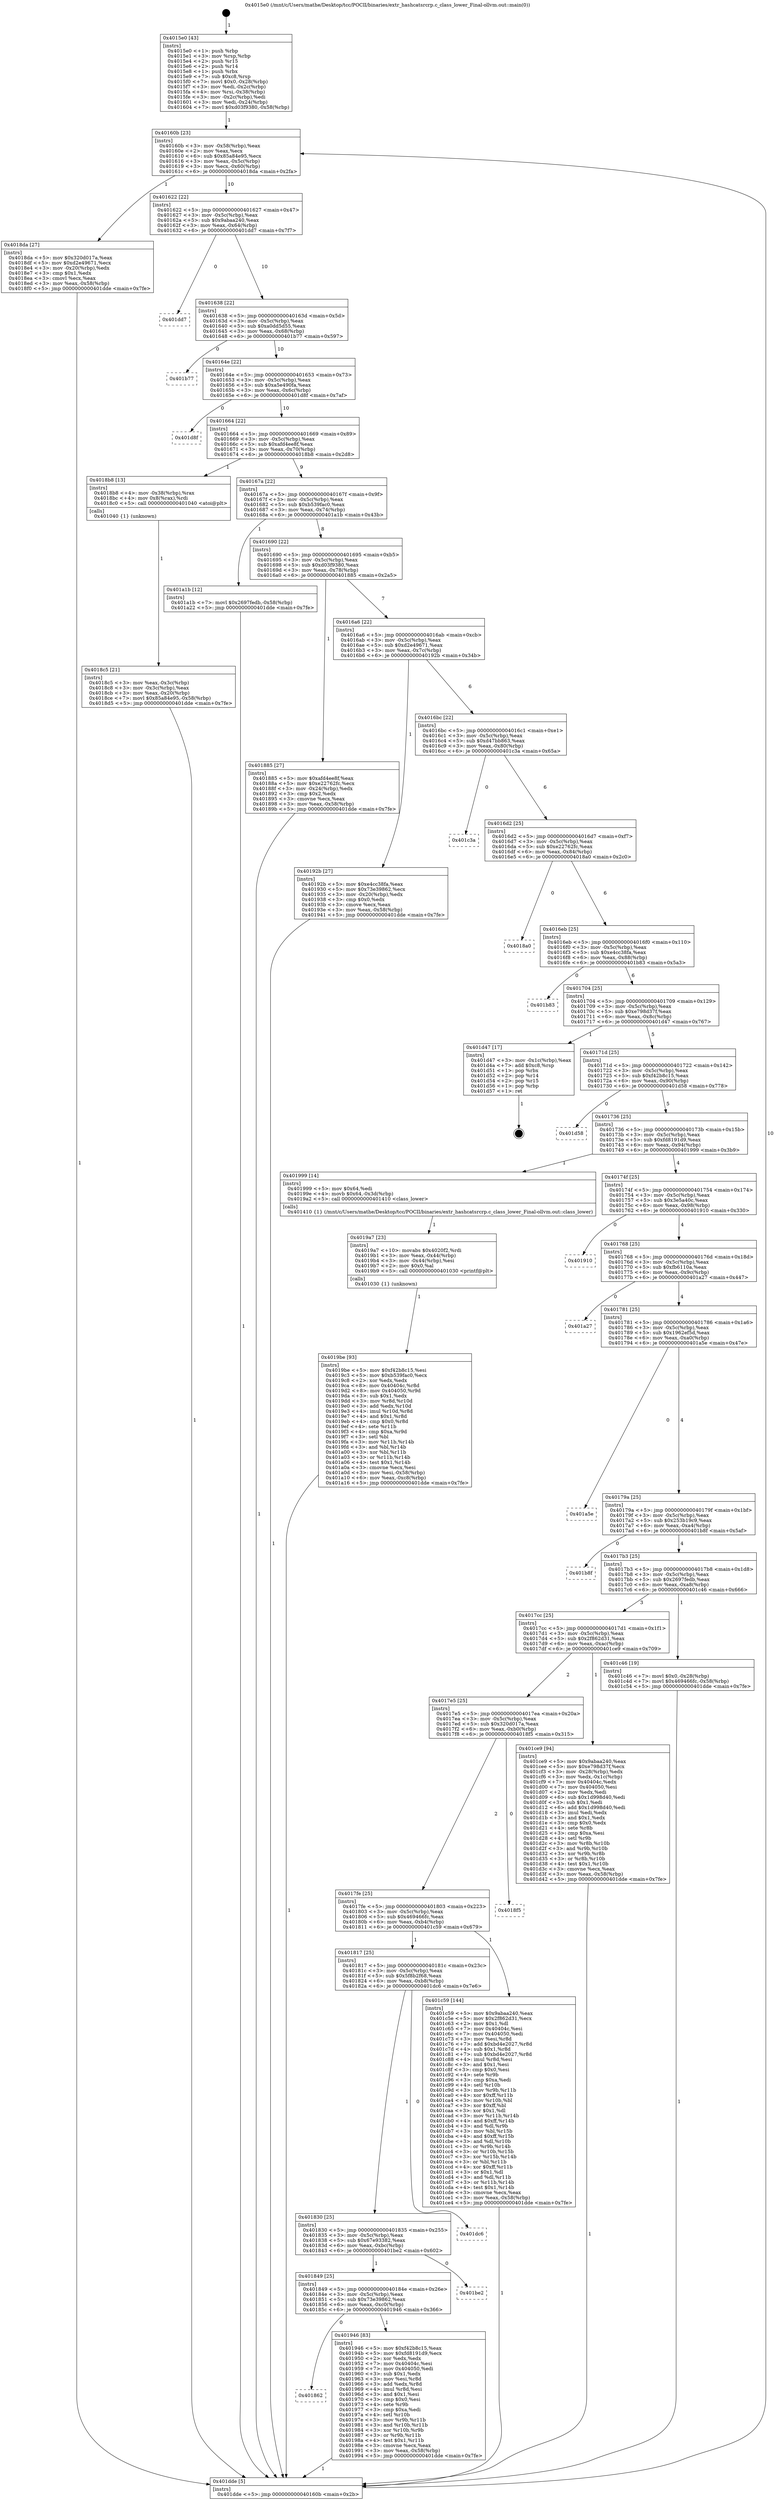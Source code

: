 digraph "0x4015e0" {
  label = "0x4015e0 (/mnt/c/Users/mathe/Desktop/tcc/POCII/binaries/extr_hashcatsrcrp.c_class_lower_Final-ollvm.out::main(0))"
  labelloc = "t"
  node[shape=record]

  Entry [label="",width=0.3,height=0.3,shape=circle,fillcolor=black,style=filled]
  "0x40160b" [label="{
     0x40160b [23]\l
     | [instrs]\l
     &nbsp;&nbsp;0x40160b \<+3\>: mov -0x58(%rbp),%eax\l
     &nbsp;&nbsp;0x40160e \<+2\>: mov %eax,%ecx\l
     &nbsp;&nbsp;0x401610 \<+6\>: sub $0x85a84e95,%ecx\l
     &nbsp;&nbsp;0x401616 \<+3\>: mov %eax,-0x5c(%rbp)\l
     &nbsp;&nbsp;0x401619 \<+3\>: mov %ecx,-0x60(%rbp)\l
     &nbsp;&nbsp;0x40161c \<+6\>: je 00000000004018da \<main+0x2fa\>\l
  }"]
  "0x4018da" [label="{
     0x4018da [27]\l
     | [instrs]\l
     &nbsp;&nbsp;0x4018da \<+5\>: mov $0x320d017a,%eax\l
     &nbsp;&nbsp;0x4018df \<+5\>: mov $0xd2e49671,%ecx\l
     &nbsp;&nbsp;0x4018e4 \<+3\>: mov -0x20(%rbp),%edx\l
     &nbsp;&nbsp;0x4018e7 \<+3\>: cmp $0x1,%edx\l
     &nbsp;&nbsp;0x4018ea \<+3\>: cmovl %ecx,%eax\l
     &nbsp;&nbsp;0x4018ed \<+3\>: mov %eax,-0x58(%rbp)\l
     &nbsp;&nbsp;0x4018f0 \<+5\>: jmp 0000000000401dde \<main+0x7fe\>\l
  }"]
  "0x401622" [label="{
     0x401622 [22]\l
     | [instrs]\l
     &nbsp;&nbsp;0x401622 \<+5\>: jmp 0000000000401627 \<main+0x47\>\l
     &nbsp;&nbsp;0x401627 \<+3\>: mov -0x5c(%rbp),%eax\l
     &nbsp;&nbsp;0x40162a \<+5\>: sub $0x9abaa240,%eax\l
     &nbsp;&nbsp;0x40162f \<+3\>: mov %eax,-0x64(%rbp)\l
     &nbsp;&nbsp;0x401632 \<+6\>: je 0000000000401dd7 \<main+0x7f7\>\l
  }"]
  Exit [label="",width=0.3,height=0.3,shape=circle,fillcolor=black,style=filled,peripheries=2]
  "0x401dd7" [label="{
     0x401dd7\l
  }", style=dashed]
  "0x401638" [label="{
     0x401638 [22]\l
     | [instrs]\l
     &nbsp;&nbsp;0x401638 \<+5\>: jmp 000000000040163d \<main+0x5d\>\l
     &nbsp;&nbsp;0x40163d \<+3\>: mov -0x5c(%rbp),%eax\l
     &nbsp;&nbsp;0x401640 \<+5\>: sub $0xa0dd5d55,%eax\l
     &nbsp;&nbsp;0x401645 \<+3\>: mov %eax,-0x68(%rbp)\l
     &nbsp;&nbsp;0x401648 \<+6\>: je 0000000000401b77 \<main+0x597\>\l
  }"]
  "0x4019be" [label="{
     0x4019be [93]\l
     | [instrs]\l
     &nbsp;&nbsp;0x4019be \<+5\>: mov $0xf42b8c15,%esi\l
     &nbsp;&nbsp;0x4019c3 \<+5\>: mov $0xb539fac0,%ecx\l
     &nbsp;&nbsp;0x4019c8 \<+2\>: xor %edx,%edx\l
     &nbsp;&nbsp;0x4019ca \<+8\>: mov 0x40404c,%r8d\l
     &nbsp;&nbsp;0x4019d2 \<+8\>: mov 0x404050,%r9d\l
     &nbsp;&nbsp;0x4019da \<+3\>: sub $0x1,%edx\l
     &nbsp;&nbsp;0x4019dd \<+3\>: mov %r8d,%r10d\l
     &nbsp;&nbsp;0x4019e0 \<+3\>: add %edx,%r10d\l
     &nbsp;&nbsp;0x4019e3 \<+4\>: imul %r10d,%r8d\l
     &nbsp;&nbsp;0x4019e7 \<+4\>: and $0x1,%r8d\l
     &nbsp;&nbsp;0x4019eb \<+4\>: cmp $0x0,%r8d\l
     &nbsp;&nbsp;0x4019ef \<+4\>: sete %r11b\l
     &nbsp;&nbsp;0x4019f3 \<+4\>: cmp $0xa,%r9d\l
     &nbsp;&nbsp;0x4019f7 \<+3\>: setl %bl\l
     &nbsp;&nbsp;0x4019fa \<+3\>: mov %r11b,%r14b\l
     &nbsp;&nbsp;0x4019fd \<+3\>: and %bl,%r14b\l
     &nbsp;&nbsp;0x401a00 \<+3\>: xor %bl,%r11b\l
     &nbsp;&nbsp;0x401a03 \<+3\>: or %r11b,%r14b\l
     &nbsp;&nbsp;0x401a06 \<+4\>: test $0x1,%r14b\l
     &nbsp;&nbsp;0x401a0a \<+3\>: cmovne %ecx,%esi\l
     &nbsp;&nbsp;0x401a0d \<+3\>: mov %esi,-0x58(%rbp)\l
     &nbsp;&nbsp;0x401a10 \<+6\>: mov %eax,-0xc8(%rbp)\l
     &nbsp;&nbsp;0x401a16 \<+5\>: jmp 0000000000401dde \<main+0x7fe\>\l
  }"]
  "0x401b77" [label="{
     0x401b77\l
  }", style=dashed]
  "0x40164e" [label="{
     0x40164e [22]\l
     | [instrs]\l
     &nbsp;&nbsp;0x40164e \<+5\>: jmp 0000000000401653 \<main+0x73\>\l
     &nbsp;&nbsp;0x401653 \<+3\>: mov -0x5c(%rbp),%eax\l
     &nbsp;&nbsp;0x401656 \<+5\>: sub $0xa5e490fa,%eax\l
     &nbsp;&nbsp;0x40165b \<+3\>: mov %eax,-0x6c(%rbp)\l
     &nbsp;&nbsp;0x40165e \<+6\>: je 0000000000401d8f \<main+0x7af\>\l
  }"]
  "0x4019a7" [label="{
     0x4019a7 [23]\l
     | [instrs]\l
     &nbsp;&nbsp;0x4019a7 \<+10\>: movabs $0x4020f2,%rdi\l
     &nbsp;&nbsp;0x4019b1 \<+3\>: mov %eax,-0x44(%rbp)\l
     &nbsp;&nbsp;0x4019b4 \<+3\>: mov -0x44(%rbp),%esi\l
     &nbsp;&nbsp;0x4019b7 \<+2\>: mov $0x0,%al\l
     &nbsp;&nbsp;0x4019b9 \<+5\>: call 0000000000401030 \<printf@plt\>\l
     | [calls]\l
     &nbsp;&nbsp;0x401030 \{1\} (unknown)\l
  }"]
  "0x401d8f" [label="{
     0x401d8f\l
  }", style=dashed]
  "0x401664" [label="{
     0x401664 [22]\l
     | [instrs]\l
     &nbsp;&nbsp;0x401664 \<+5\>: jmp 0000000000401669 \<main+0x89\>\l
     &nbsp;&nbsp;0x401669 \<+3\>: mov -0x5c(%rbp),%eax\l
     &nbsp;&nbsp;0x40166c \<+5\>: sub $0xafd4ee8f,%eax\l
     &nbsp;&nbsp;0x401671 \<+3\>: mov %eax,-0x70(%rbp)\l
     &nbsp;&nbsp;0x401674 \<+6\>: je 00000000004018b8 \<main+0x2d8\>\l
  }"]
  "0x401862" [label="{
     0x401862\l
  }", style=dashed]
  "0x4018b8" [label="{
     0x4018b8 [13]\l
     | [instrs]\l
     &nbsp;&nbsp;0x4018b8 \<+4\>: mov -0x38(%rbp),%rax\l
     &nbsp;&nbsp;0x4018bc \<+4\>: mov 0x8(%rax),%rdi\l
     &nbsp;&nbsp;0x4018c0 \<+5\>: call 0000000000401040 \<atoi@plt\>\l
     | [calls]\l
     &nbsp;&nbsp;0x401040 \{1\} (unknown)\l
  }"]
  "0x40167a" [label="{
     0x40167a [22]\l
     | [instrs]\l
     &nbsp;&nbsp;0x40167a \<+5\>: jmp 000000000040167f \<main+0x9f\>\l
     &nbsp;&nbsp;0x40167f \<+3\>: mov -0x5c(%rbp),%eax\l
     &nbsp;&nbsp;0x401682 \<+5\>: sub $0xb539fac0,%eax\l
     &nbsp;&nbsp;0x401687 \<+3\>: mov %eax,-0x74(%rbp)\l
     &nbsp;&nbsp;0x40168a \<+6\>: je 0000000000401a1b \<main+0x43b\>\l
  }"]
  "0x401946" [label="{
     0x401946 [83]\l
     | [instrs]\l
     &nbsp;&nbsp;0x401946 \<+5\>: mov $0xf42b8c15,%eax\l
     &nbsp;&nbsp;0x40194b \<+5\>: mov $0xfd8191d9,%ecx\l
     &nbsp;&nbsp;0x401950 \<+2\>: xor %edx,%edx\l
     &nbsp;&nbsp;0x401952 \<+7\>: mov 0x40404c,%esi\l
     &nbsp;&nbsp;0x401959 \<+7\>: mov 0x404050,%edi\l
     &nbsp;&nbsp;0x401960 \<+3\>: sub $0x1,%edx\l
     &nbsp;&nbsp;0x401963 \<+3\>: mov %esi,%r8d\l
     &nbsp;&nbsp;0x401966 \<+3\>: add %edx,%r8d\l
     &nbsp;&nbsp;0x401969 \<+4\>: imul %r8d,%esi\l
     &nbsp;&nbsp;0x40196d \<+3\>: and $0x1,%esi\l
     &nbsp;&nbsp;0x401970 \<+3\>: cmp $0x0,%esi\l
     &nbsp;&nbsp;0x401973 \<+4\>: sete %r9b\l
     &nbsp;&nbsp;0x401977 \<+3\>: cmp $0xa,%edi\l
     &nbsp;&nbsp;0x40197a \<+4\>: setl %r10b\l
     &nbsp;&nbsp;0x40197e \<+3\>: mov %r9b,%r11b\l
     &nbsp;&nbsp;0x401981 \<+3\>: and %r10b,%r11b\l
     &nbsp;&nbsp;0x401984 \<+3\>: xor %r10b,%r9b\l
     &nbsp;&nbsp;0x401987 \<+3\>: or %r9b,%r11b\l
     &nbsp;&nbsp;0x40198a \<+4\>: test $0x1,%r11b\l
     &nbsp;&nbsp;0x40198e \<+3\>: cmovne %ecx,%eax\l
     &nbsp;&nbsp;0x401991 \<+3\>: mov %eax,-0x58(%rbp)\l
     &nbsp;&nbsp;0x401994 \<+5\>: jmp 0000000000401dde \<main+0x7fe\>\l
  }"]
  "0x401a1b" [label="{
     0x401a1b [12]\l
     | [instrs]\l
     &nbsp;&nbsp;0x401a1b \<+7\>: movl $0x2697fedb,-0x58(%rbp)\l
     &nbsp;&nbsp;0x401a22 \<+5\>: jmp 0000000000401dde \<main+0x7fe\>\l
  }"]
  "0x401690" [label="{
     0x401690 [22]\l
     | [instrs]\l
     &nbsp;&nbsp;0x401690 \<+5\>: jmp 0000000000401695 \<main+0xb5\>\l
     &nbsp;&nbsp;0x401695 \<+3\>: mov -0x5c(%rbp),%eax\l
     &nbsp;&nbsp;0x401698 \<+5\>: sub $0xd03f9380,%eax\l
     &nbsp;&nbsp;0x40169d \<+3\>: mov %eax,-0x78(%rbp)\l
     &nbsp;&nbsp;0x4016a0 \<+6\>: je 0000000000401885 \<main+0x2a5\>\l
  }"]
  "0x401849" [label="{
     0x401849 [25]\l
     | [instrs]\l
     &nbsp;&nbsp;0x401849 \<+5\>: jmp 000000000040184e \<main+0x26e\>\l
     &nbsp;&nbsp;0x40184e \<+3\>: mov -0x5c(%rbp),%eax\l
     &nbsp;&nbsp;0x401851 \<+5\>: sub $0x73e39862,%eax\l
     &nbsp;&nbsp;0x401856 \<+6\>: mov %eax,-0xc0(%rbp)\l
     &nbsp;&nbsp;0x40185c \<+6\>: je 0000000000401946 \<main+0x366\>\l
  }"]
  "0x401885" [label="{
     0x401885 [27]\l
     | [instrs]\l
     &nbsp;&nbsp;0x401885 \<+5\>: mov $0xafd4ee8f,%eax\l
     &nbsp;&nbsp;0x40188a \<+5\>: mov $0xe22762fc,%ecx\l
     &nbsp;&nbsp;0x40188f \<+3\>: mov -0x24(%rbp),%edx\l
     &nbsp;&nbsp;0x401892 \<+3\>: cmp $0x2,%edx\l
     &nbsp;&nbsp;0x401895 \<+3\>: cmovne %ecx,%eax\l
     &nbsp;&nbsp;0x401898 \<+3\>: mov %eax,-0x58(%rbp)\l
     &nbsp;&nbsp;0x40189b \<+5\>: jmp 0000000000401dde \<main+0x7fe\>\l
  }"]
  "0x4016a6" [label="{
     0x4016a6 [22]\l
     | [instrs]\l
     &nbsp;&nbsp;0x4016a6 \<+5\>: jmp 00000000004016ab \<main+0xcb\>\l
     &nbsp;&nbsp;0x4016ab \<+3\>: mov -0x5c(%rbp),%eax\l
     &nbsp;&nbsp;0x4016ae \<+5\>: sub $0xd2e49671,%eax\l
     &nbsp;&nbsp;0x4016b3 \<+3\>: mov %eax,-0x7c(%rbp)\l
     &nbsp;&nbsp;0x4016b6 \<+6\>: je 000000000040192b \<main+0x34b\>\l
  }"]
  "0x401dde" [label="{
     0x401dde [5]\l
     | [instrs]\l
     &nbsp;&nbsp;0x401dde \<+5\>: jmp 000000000040160b \<main+0x2b\>\l
  }"]
  "0x4015e0" [label="{
     0x4015e0 [43]\l
     | [instrs]\l
     &nbsp;&nbsp;0x4015e0 \<+1\>: push %rbp\l
     &nbsp;&nbsp;0x4015e1 \<+3\>: mov %rsp,%rbp\l
     &nbsp;&nbsp;0x4015e4 \<+2\>: push %r15\l
     &nbsp;&nbsp;0x4015e6 \<+2\>: push %r14\l
     &nbsp;&nbsp;0x4015e8 \<+1\>: push %rbx\l
     &nbsp;&nbsp;0x4015e9 \<+7\>: sub $0xc8,%rsp\l
     &nbsp;&nbsp;0x4015f0 \<+7\>: movl $0x0,-0x28(%rbp)\l
     &nbsp;&nbsp;0x4015f7 \<+3\>: mov %edi,-0x2c(%rbp)\l
     &nbsp;&nbsp;0x4015fa \<+4\>: mov %rsi,-0x38(%rbp)\l
     &nbsp;&nbsp;0x4015fe \<+3\>: mov -0x2c(%rbp),%edi\l
     &nbsp;&nbsp;0x401601 \<+3\>: mov %edi,-0x24(%rbp)\l
     &nbsp;&nbsp;0x401604 \<+7\>: movl $0xd03f9380,-0x58(%rbp)\l
  }"]
  "0x4018c5" [label="{
     0x4018c5 [21]\l
     | [instrs]\l
     &nbsp;&nbsp;0x4018c5 \<+3\>: mov %eax,-0x3c(%rbp)\l
     &nbsp;&nbsp;0x4018c8 \<+3\>: mov -0x3c(%rbp),%eax\l
     &nbsp;&nbsp;0x4018cb \<+3\>: mov %eax,-0x20(%rbp)\l
     &nbsp;&nbsp;0x4018ce \<+7\>: movl $0x85a84e95,-0x58(%rbp)\l
     &nbsp;&nbsp;0x4018d5 \<+5\>: jmp 0000000000401dde \<main+0x7fe\>\l
  }"]
  "0x401be2" [label="{
     0x401be2\l
  }", style=dashed]
  "0x40192b" [label="{
     0x40192b [27]\l
     | [instrs]\l
     &nbsp;&nbsp;0x40192b \<+5\>: mov $0xe4cc38fa,%eax\l
     &nbsp;&nbsp;0x401930 \<+5\>: mov $0x73e39862,%ecx\l
     &nbsp;&nbsp;0x401935 \<+3\>: mov -0x20(%rbp),%edx\l
     &nbsp;&nbsp;0x401938 \<+3\>: cmp $0x0,%edx\l
     &nbsp;&nbsp;0x40193b \<+3\>: cmove %ecx,%eax\l
     &nbsp;&nbsp;0x40193e \<+3\>: mov %eax,-0x58(%rbp)\l
     &nbsp;&nbsp;0x401941 \<+5\>: jmp 0000000000401dde \<main+0x7fe\>\l
  }"]
  "0x4016bc" [label="{
     0x4016bc [22]\l
     | [instrs]\l
     &nbsp;&nbsp;0x4016bc \<+5\>: jmp 00000000004016c1 \<main+0xe1\>\l
     &nbsp;&nbsp;0x4016c1 \<+3\>: mov -0x5c(%rbp),%eax\l
     &nbsp;&nbsp;0x4016c4 \<+5\>: sub $0xd47bb863,%eax\l
     &nbsp;&nbsp;0x4016c9 \<+3\>: mov %eax,-0x80(%rbp)\l
     &nbsp;&nbsp;0x4016cc \<+6\>: je 0000000000401c3a \<main+0x65a\>\l
  }"]
  "0x401830" [label="{
     0x401830 [25]\l
     | [instrs]\l
     &nbsp;&nbsp;0x401830 \<+5\>: jmp 0000000000401835 \<main+0x255\>\l
     &nbsp;&nbsp;0x401835 \<+3\>: mov -0x5c(%rbp),%eax\l
     &nbsp;&nbsp;0x401838 \<+5\>: sub $0x67e93382,%eax\l
     &nbsp;&nbsp;0x40183d \<+6\>: mov %eax,-0xbc(%rbp)\l
     &nbsp;&nbsp;0x401843 \<+6\>: je 0000000000401be2 \<main+0x602\>\l
  }"]
  "0x401c3a" [label="{
     0x401c3a\l
  }", style=dashed]
  "0x4016d2" [label="{
     0x4016d2 [25]\l
     | [instrs]\l
     &nbsp;&nbsp;0x4016d2 \<+5\>: jmp 00000000004016d7 \<main+0xf7\>\l
     &nbsp;&nbsp;0x4016d7 \<+3\>: mov -0x5c(%rbp),%eax\l
     &nbsp;&nbsp;0x4016da \<+5\>: sub $0xe22762fc,%eax\l
     &nbsp;&nbsp;0x4016df \<+6\>: mov %eax,-0x84(%rbp)\l
     &nbsp;&nbsp;0x4016e5 \<+6\>: je 00000000004018a0 \<main+0x2c0\>\l
  }"]
  "0x401dc6" [label="{
     0x401dc6\l
  }", style=dashed]
  "0x4018a0" [label="{
     0x4018a0\l
  }", style=dashed]
  "0x4016eb" [label="{
     0x4016eb [25]\l
     | [instrs]\l
     &nbsp;&nbsp;0x4016eb \<+5\>: jmp 00000000004016f0 \<main+0x110\>\l
     &nbsp;&nbsp;0x4016f0 \<+3\>: mov -0x5c(%rbp),%eax\l
     &nbsp;&nbsp;0x4016f3 \<+5\>: sub $0xe4cc38fa,%eax\l
     &nbsp;&nbsp;0x4016f8 \<+6\>: mov %eax,-0x88(%rbp)\l
     &nbsp;&nbsp;0x4016fe \<+6\>: je 0000000000401b83 \<main+0x5a3\>\l
  }"]
  "0x401817" [label="{
     0x401817 [25]\l
     | [instrs]\l
     &nbsp;&nbsp;0x401817 \<+5\>: jmp 000000000040181c \<main+0x23c\>\l
     &nbsp;&nbsp;0x40181c \<+3\>: mov -0x5c(%rbp),%eax\l
     &nbsp;&nbsp;0x40181f \<+5\>: sub $0x5f8b2f68,%eax\l
     &nbsp;&nbsp;0x401824 \<+6\>: mov %eax,-0xb8(%rbp)\l
     &nbsp;&nbsp;0x40182a \<+6\>: je 0000000000401dc6 \<main+0x7e6\>\l
  }"]
  "0x401b83" [label="{
     0x401b83\l
  }", style=dashed]
  "0x401704" [label="{
     0x401704 [25]\l
     | [instrs]\l
     &nbsp;&nbsp;0x401704 \<+5\>: jmp 0000000000401709 \<main+0x129\>\l
     &nbsp;&nbsp;0x401709 \<+3\>: mov -0x5c(%rbp),%eax\l
     &nbsp;&nbsp;0x40170c \<+5\>: sub $0xe798d37f,%eax\l
     &nbsp;&nbsp;0x401711 \<+6\>: mov %eax,-0x8c(%rbp)\l
     &nbsp;&nbsp;0x401717 \<+6\>: je 0000000000401d47 \<main+0x767\>\l
  }"]
  "0x401c59" [label="{
     0x401c59 [144]\l
     | [instrs]\l
     &nbsp;&nbsp;0x401c59 \<+5\>: mov $0x9abaa240,%eax\l
     &nbsp;&nbsp;0x401c5e \<+5\>: mov $0x2f862d31,%ecx\l
     &nbsp;&nbsp;0x401c63 \<+2\>: mov $0x1,%dl\l
     &nbsp;&nbsp;0x401c65 \<+7\>: mov 0x40404c,%esi\l
     &nbsp;&nbsp;0x401c6c \<+7\>: mov 0x404050,%edi\l
     &nbsp;&nbsp;0x401c73 \<+3\>: mov %esi,%r8d\l
     &nbsp;&nbsp;0x401c76 \<+7\>: add $0xbd4e2027,%r8d\l
     &nbsp;&nbsp;0x401c7d \<+4\>: sub $0x1,%r8d\l
     &nbsp;&nbsp;0x401c81 \<+7\>: sub $0xbd4e2027,%r8d\l
     &nbsp;&nbsp;0x401c88 \<+4\>: imul %r8d,%esi\l
     &nbsp;&nbsp;0x401c8c \<+3\>: and $0x1,%esi\l
     &nbsp;&nbsp;0x401c8f \<+3\>: cmp $0x0,%esi\l
     &nbsp;&nbsp;0x401c92 \<+4\>: sete %r9b\l
     &nbsp;&nbsp;0x401c96 \<+3\>: cmp $0xa,%edi\l
     &nbsp;&nbsp;0x401c99 \<+4\>: setl %r10b\l
     &nbsp;&nbsp;0x401c9d \<+3\>: mov %r9b,%r11b\l
     &nbsp;&nbsp;0x401ca0 \<+4\>: xor $0xff,%r11b\l
     &nbsp;&nbsp;0x401ca4 \<+3\>: mov %r10b,%bl\l
     &nbsp;&nbsp;0x401ca7 \<+3\>: xor $0xff,%bl\l
     &nbsp;&nbsp;0x401caa \<+3\>: xor $0x1,%dl\l
     &nbsp;&nbsp;0x401cad \<+3\>: mov %r11b,%r14b\l
     &nbsp;&nbsp;0x401cb0 \<+4\>: and $0xff,%r14b\l
     &nbsp;&nbsp;0x401cb4 \<+3\>: and %dl,%r9b\l
     &nbsp;&nbsp;0x401cb7 \<+3\>: mov %bl,%r15b\l
     &nbsp;&nbsp;0x401cba \<+4\>: and $0xff,%r15b\l
     &nbsp;&nbsp;0x401cbe \<+3\>: and %dl,%r10b\l
     &nbsp;&nbsp;0x401cc1 \<+3\>: or %r9b,%r14b\l
     &nbsp;&nbsp;0x401cc4 \<+3\>: or %r10b,%r15b\l
     &nbsp;&nbsp;0x401cc7 \<+3\>: xor %r15b,%r14b\l
     &nbsp;&nbsp;0x401cca \<+3\>: or %bl,%r11b\l
     &nbsp;&nbsp;0x401ccd \<+4\>: xor $0xff,%r11b\l
     &nbsp;&nbsp;0x401cd1 \<+3\>: or $0x1,%dl\l
     &nbsp;&nbsp;0x401cd4 \<+3\>: and %dl,%r11b\l
     &nbsp;&nbsp;0x401cd7 \<+3\>: or %r11b,%r14b\l
     &nbsp;&nbsp;0x401cda \<+4\>: test $0x1,%r14b\l
     &nbsp;&nbsp;0x401cde \<+3\>: cmovne %ecx,%eax\l
     &nbsp;&nbsp;0x401ce1 \<+3\>: mov %eax,-0x58(%rbp)\l
     &nbsp;&nbsp;0x401ce4 \<+5\>: jmp 0000000000401dde \<main+0x7fe\>\l
  }"]
  "0x401d47" [label="{
     0x401d47 [17]\l
     | [instrs]\l
     &nbsp;&nbsp;0x401d47 \<+3\>: mov -0x1c(%rbp),%eax\l
     &nbsp;&nbsp;0x401d4a \<+7\>: add $0xc8,%rsp\l
     &nbsp;&nbsp;0x401d51 \<+1\>: pop %rbx\l
     &nbsp;&nbsp;0x401d52 \<+2\>: pop %r14\l
     &nbsp;&nbsp;0x401d54 \<+2\>: pop %r15\l
     &nbsp;&nbsp;0x401d56 \<+1\>: pop %rbp\l
     &nbsp;&nbsp;0x401d57 \<+1\>: ret\l
  }"]
  "0x40171d" [label="{
     0x40171d [25]\l
     | [instrs]\l
     &nbsp;&nbsp;0x40171d \<+5\>: jmp 0000000000401722 \<main+0x142\>\l
     &nbsp;&nbsp;0x401722 \<+3\>: mov -0x5c(%rbp),%eax\l
     &nbsp;&nbsp;0x401725 \<+5\>: sub $0xf42b8c15,%eax\l
     &nbsp;&nbsp;0x40172a \<+6\>: mov %eax,-0x90(%rbp)\l
     &nbsp;&nbsp;0x401730 \<+6\>: je 0000000000401d58 \<main+0x778\>\l
  }"]
  "0x4017fe" [label="{
     0x4017fe [25]\l
     | [instrs]\l
     &nbsp;&nbsp;0x4017fe \<+5\>: jmp 0000000000401803 \<main+0x223\>\l
     &nbsp;&nbsp;0x401803 \<+3\>: mov -0x5c(%rbp),%eax\l
     &nbsp;&nbsp;0x401806 \<+5\>: sub $0x469466fc,%eax\l
     &nbsp;&nbsp;0x40180b \<+6\>: mov %eax,-0xb4(%rbp)\l
     &nbsp;&nbsp;0x401811 \<+6\>: je 0000000000401c59 \<main+0x679\>\l
  }"]
  "0x401d58" [label="{
     0x401d58\l
  }", style=dashed]
  "0x401736" [label="{
     0x401736 [25]\l
     | [instrs]\l
     &nbsp;&nbsp;0x401736 \<+5\>: jmp 000000000040173b \<main+0x15b\>\l
     &nbsp;&nbsp;0x40173b \<+3\>: mov -0x5c(%rbp),%eax\l
     &nbsp;&nbsp;0x40173e \<+5\>: sub $0xfd8191d9,%eax\l
     &nbsp;&nbsp;0x401743 \<+6\>: mov %eax,-0x94(%rbp)\l
     &nbsp;&nbsp;0x401749 \<+6\>: je 0000000000401999 \<main+0x3b9\>\l
  }"]
  "0x4018f5" [label="{
     0x4018f5\l
  }", style=dashed]
  "0x401999" [label="{
     0x401999 [14]\l
     | [instrs]\l
     &nbsp;&nbsp;0x401999 \<+5\>: mov $0x64,%edi\l
     &nbsp;&nbsp;0x40199e \<+4\>: movb $0x64,-0x3d(%rbp)\l
     &nbsp;&nbsp;0x4019a2 \<+5\>: call 0000000000401410 \<class_lower\>\l
     | [calls]\l
     &nbsp;&nbsp;0x401410 \{1\} (/mnt/c/Users/mathe/Desktop/tcc/POCII/binaries/extr_hashcatsrcrp.c_class_lower_Final-ollvm.out::class_lower)\l
  }"]
  "0x40174f" [label="{
     0x40174f [25]\l
     | [instrs]\l
     &nbsp;&nbsp;0x40174f \<+5\>: jmp 0000000000401754 \<main+0x174\>\l
     &nbsp;&nbsp;0x401754 \<+3\>: mov -0x5c(%rbp),%eax\l
     &nbsp;&nbsp;0x401757 \<+5\>: sub $0x3e5a40c,%eax\l
     &nbsp;&nbsp;0x40175c \<+6\>: mov %eax,-0x98(%rbp)\l
     &nbsp;&nbsp;0x401762 \<+6\>: je 0000000000401910 \<main+0x330\>\l
  }"]
  "0x4017e5" [label="{
     0x4017e5 [25]\l
     | [instrs]\l
     &nbsp;&nbsp;0x4017e5 \<+5\>: jmp 00000000004017ea \<main+0x20a\>\l
     &nbsp;&nbsp;0x4017ea \<+3\>: mov -0x5c(%rbp),%eax\l
     &nbsp;&nbsp;0x4017ed \<+5\>: sub $0x320d017a,%eax\l
     &nbsp;&nbsp;0x4017f2 \<+6\>: mov %eax,-0xb0(%rbp)\l
     &nbsp;&nbsp;0x4017f8 \<+6\>: je 00000000004018f5 \<main+0x315\>\l
  }"]
  "0x401910" [label="{
     0x401910\l
  }", style=dashed]
  "0x401768" [label="{
     0x401768 [25]\l
     | [instrs]\l
     &nbsp;&nbsp;0x401768 \<+5\>: jmp 000000000040176d \<main+0x18d\>\l
     &nbsp;&nbsp;0x40176d \<+3\>: mov -0x5c(%rbp),%eax\l
     &nbsp;&nbsp;0x401770 \<+5\>: sub $0xfb6110a,%eax\l
     &nbsp;&nbsp;0x401775 \<+6\>: mov %eax,-0x9c(%rbp)\l
     &nbsp;&nbsp;0x40177b \<+6\>: je 0000000000401a27 \<main+0x447\>\l
  }"]
  "0x401ce9" [label="{
     0x401ce9 [94]\l
     | [instrs]\l
     &nbsp;&nbsp;0x401ce9 \<+5\>: mov $0x9abaa240,%eax\l
     &nbsp;&nbsp;0x401cee \<+5\>: mov $0xe798d37f,%ecx\l
     &nbsp;&nbsp;0x401cf3 \<+3\>: mov -0x28(%rbp),%edx\l
     &nbsp;&nbsp;0x401cf6 \<+3\>: mov %edx,-0x1c(%rbp)\l
     &nbsp;&nbsp;0x401cf9 \<+7\>: mov 0x40404c,%edx\l
     &nbsp;&nbsp;0x401d00 \<+7\>: mov 0x404050,%esi\l
     &nbsp;&nbsp;0x401d07 \<+2\>: mov %edx,%edi\l
     &nbsp;&nbsp;0x401d09 \<+6\>: sub $0x1d998d40,%edi\l
     &nbsp;&nbsp;0x401d0f \<+3\>: sub $0x1,%edi\l
     &nbsp;&nbsp;0x401d12 \<+6\>: add $0x1d998d40,%edi\l
     &nbsp;&nbsp;0x401d18 \<+3\>: imul %edi,%edx\l
     &nbsp;&nbsp;0x401d1b \<+3\>: and $0x1,%edx\l
     &nbsp;&nbsp;0x401d1e \<+3\>: cmp $0x0,%edx\l
     &nbsp;&nbsp;0x401d21 \<+4\>: sete %r8b\l
     &nbsp;&nbsp;0x401d25 \<+3\>: cmp $0xa,%esi\l
     &nbsp;&nbsp;0x401d28 \<+4\>: setl %r9b\l
     &nbsp;&nbsp;0x401d2c \<+3\>: mov %r8b,%r10b\l
     &nbsp;&nbsp;0x401d2f \<+3\>: and %r9b,%r10b\l
     &nbsp;&nbsp;0x401d32 \<+3\>: xor %r9b,%r8b\l
     &nbsp;&nbsp;0x401d35 \<+3\>: or %r8b,%r10b\l
     &nbsp;&nbsp;0x401d38 \<+4\>: test $0x1,%r10b\l
     &nbsp;&nbsp;0x401d3c \<+3\>: cmovne %ecx,%eax\l
     &nbsp;&nbsp;0x401d3f \<+3\>: mov %eax,-0x58(%rbp)\l
     &nbsp;&nbsp;0x401d42 \<+5\>: jmp 0000000000401dde \<main+0x7fe\>\l
  }"]
  "0x401a27" [label="{
     0x401a27\l
  }", style=dashed]
  "0x401781" [label="{
     0x401781 [25]\l
     | [instrs]\l
     &nbsp;&nbsp;0x401781 \<+5\>: jmp 0000000000401786 \<main+0x1a6\>\l
     &nbsp;&nbsp;0x401786 \<+3\>: mov -0x5c(%rbp),%eax\l
     &nbsp;&nbsp;0x401789 \<+5\>: sub $0x1962ef5d,%eax\l
     &nbsp;&nbsp;0x40178e \<+6\>: mov %eax,-0xa0(%rbp)\l
     &nbsp;&nbsp;0x401794 \<+6\>: je 0000000000401a5e \<main+0x47e\>\l
  }"]
  "0x4017cc" [label="{
     0x4017cc [25]\l
     | [instrs]\l
     &nbsp;&nbsp;0x4017cc \<+5\>: jmp 00000000004017d1 \<main+0x1f1\>\l
     &nbsp;&nbsp;0x4017d1 \<+3\>: mov -0x5c(%rbp),%eax\l
     &nbsp;&nbsp;0x4017d4 \<+5\>: sub $0x2f862d31,%eax\l
     &nbsp;&nbsp;0x4017d9 \<+6\>: mov %eax,-0xac(%rbp)\l
     &nbsp;&nbsp;0x4017df \<+6\>: je 0000000000401ce9 \<main+0x709\>\l
  }"]
  "0x401a5e" [label="{
     0x401a5e\l
  }", style=dashed]
  "0x40179a" [label="{
     0x40179a [25]\l
     | [instrs]\l
     &nbsp;&nbsp;0x40179a \<+5\>: jmp 000000000040179f \<main+0x1bf\>\l
     &nbsp;&nbsp;0x40179f \<+3\>: mov -0x5c(%rbp),%eax\l
     &nbsp;&nbsp;0x4017a2 \<+5\>: sub $0x253b19c9,%eax\l
     &nbsp;&nbsp;0x4017a7 \<+6\>: mov %eax,-0xa4(%rbp)\l
     &nbsp;&nbsp;0x4017ad \<+6\>: je 0000000000401b8f \<main+0x5af\>\l
  }"]
  "0x401c46" [label="{
     0x401c46 [19]\l
     | [instrs]\l
     &nbsp;&nbsp;0x401c46 \<+7\>: movl $0x0,-0x28(%rbp)\l
     &nbsp;&nbsp;0x401c4d \<+7\>: movl $0x469466fc,-0x58(%rbp)\l
     &nbsp;&nbsp;0x401c54 \<+5\>: jmp 0000000000401dde \<main+0x7fe\>\l
  }"]
  "0x401b8f" [label="{
     0x401b8f\l
  }", style=dashed]
  "0x4017b3" [label="{
     0x4017b3 [25]\l
     | [instrs]\l
     &nbsp;&nbsp;0x4017b3 \<+5\>: jmp 00000000004017b8 \<main+0x1d8\>\l
     &nbsp;&nbsp;0x4017b8 \<+3\>: mov -0x5c(%rbp),%eax\l
     &nbsp;&nbsp;0x4017bb \<+5\>: sub $0x2697fedb,%eax\l
     &nbsp;&nbsp;0x4017c0 \<+6\>: mov %eax,-0xa8(%rbp)\l
     &nbsp;&nbsp;0x4017c6 \<+6\>: je 0000000000401c46 \<main+0x666\>\l
  }"]
  Entry -> "0x4015e0" [label=" 1"]
  "0x40160b" -> "0x4018da" [label=" 1"]
  "0x40160b" -> "0x401622" [label=" 10"]
  "0x401d47" -> Exit [label=" 1"]
  "0x401622" -> "0x401dd7" [label=" 0"]
  "0x401622" -> "0x401638" [label=" 10"]
  "0x401ce9" -> "0x401dde" [label=" 1"]
  "0x401638" -> "0x401b77" [label=" 0"]
  "0x401638" -> "0x40164e" [label=" 10"]
  "0x401c59" -> "0x401dde" [label=" 1"]
  "0x40164e" -> "0x401d8f" [label=" 0"]
  "0x40164e" -> "0x401664" [label=" 10"]
  "0x401c46" -> "0x401dde" [label=" 1"]
  "0x401664" -> "0x4018b8" [label=" 1"]
  "0x401664" -> "0x40167a" [label=" 9"]
  "0x401a1b" -> "0x401dde" [label=" 1"]
  "0x40167a" -> "0x401a1b" [label=" 1"]
  "0x40167a" -> "0x401690" [label=" 8"]
  "0x4019be" -> "0x401dde" [label=" 1"]
  "0x401690" -> "0x401885" [label=" 1"]
  "0x401690" -> "0x4016a6" [label=" 7"]
  "0x401885" -> "0x401dde" [label=" 1"]
  "0x4015e0" -> "0x40160b" [label=" 1"]
  "0x401dde" -> "0x40160b" [label=" 10"]
  "0x4018b8" -> "0x4018c5" [label=" 1"]
  "0x4018c5" -> "0x401dde" [label=" 1"]
  "0x4018da" -> "0x401dde" [label=" 1"]
  "0x401999" -> "0x4019a7" [label=" 1"]
  "0x4016a6" -> "0x40192b" [label=" 1"]
  "0x4016a6" -> "0x4016bc" [label=" 6"]
  "0x40192b" -> "0x401dde" [label=" 1"]
  "0x401946" -> "0x401dde" [label=" 1"]
  "0x4016bc" -> "0x401c3a" [label=" 0"]
  "0x4016bc" -> "0x4016d2" [label=" 6"]
  "0x401849" -> "0x401946" [label=" 1"]
  "0x4016d2" -> "0x4018a0" [label=" 0"]
  "0x4016d2" -> "0x4016eb" [label=" 6"]
  "0x4019a7" -> "0x4019be" [label=" 1"]
  "0x4016eb" -> "0x401b83" [label=" 0"]
  "0x4016eb" -> "0x401704" [label=" 6"]
  "0x401830" -> "0x401be2" [label=" 0"]
  "0x401704" -> "0x401d47" [label=" 1"]
  "0x401704" -> "0x40171d" [label=" 5"]
  "0x401849" -> "0x401862" [label=" 0"]
  "0x40171d" -> "0x401d58" [label=" 0"]
  "0x40171d" -> "0x401736" [label=" 5"]
  "0x401817" -> "0x401dc6" [label=" 0"]
  "0x401736" -> "0x401999" [label=" 1"]
  "0x401736" -> "0x40174f" [label=" 4"]
  "0x401830" -> "0x401849" [label=" 1"]
  "0x40174f" -> "0x401910" [label=" 0"]
  "0x40174f" -> "0x401768" [label=" 4"]
  "0x4017fe" -> "0x401c59" [label=" 1"]
  "0x401768" -> "0x401a27" [label=" 0"]
  "0x401768" -> "0x401781" [label=" 4"]
  "0x401817" -> "0x401830" [label=" 1"]
  "0x401781" -> "0x401a5e" [label=" 0"]
  "0x401781" -> "0x40179a" [label=" 4"]
  "0x4017e5" -> "0x4018f5" [label=" 0"]
  "0x40179a" -> "0x401b8f" [label=" 0"]
  "0x40179a" -> "0x4017b3" [label=" 4"]
  "0x4017fe" -> "0x401817" [label=" 1"]
  "0x4017b3" -> "0x401c46" [label=" 1"]
  "0x4017b3" -> "0x4017cc" [label=" 3"]
  "0x4017e5" -> "0x4017fe" [label=" 2"]
  "0x4017cc" -> "0x401ce9" [label=" 1"]
  "0x4017cc" -> "0x4017e5" [label=" 2"]
}
